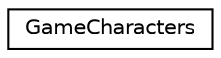 digraph "Graphical Class Hierarchy"
{
 // LATEX_PDF_SIZE
  edge [fontname="Helvetica",fontsize="10",labelfontname="Helvetica",labelfontsize="10"];
  node [fontname="Helvetica",fontsize="10",shape=record];
  rankdir="LR";
  Node0 [label="GameCharacters",height=0.2,width=0.4,color="black", fillcolor="white", style="filled",URL="$structGameCharacters.html",tooltip="Contains all the character data. This is used to load character assets into memory and spawn characte..."];
}
